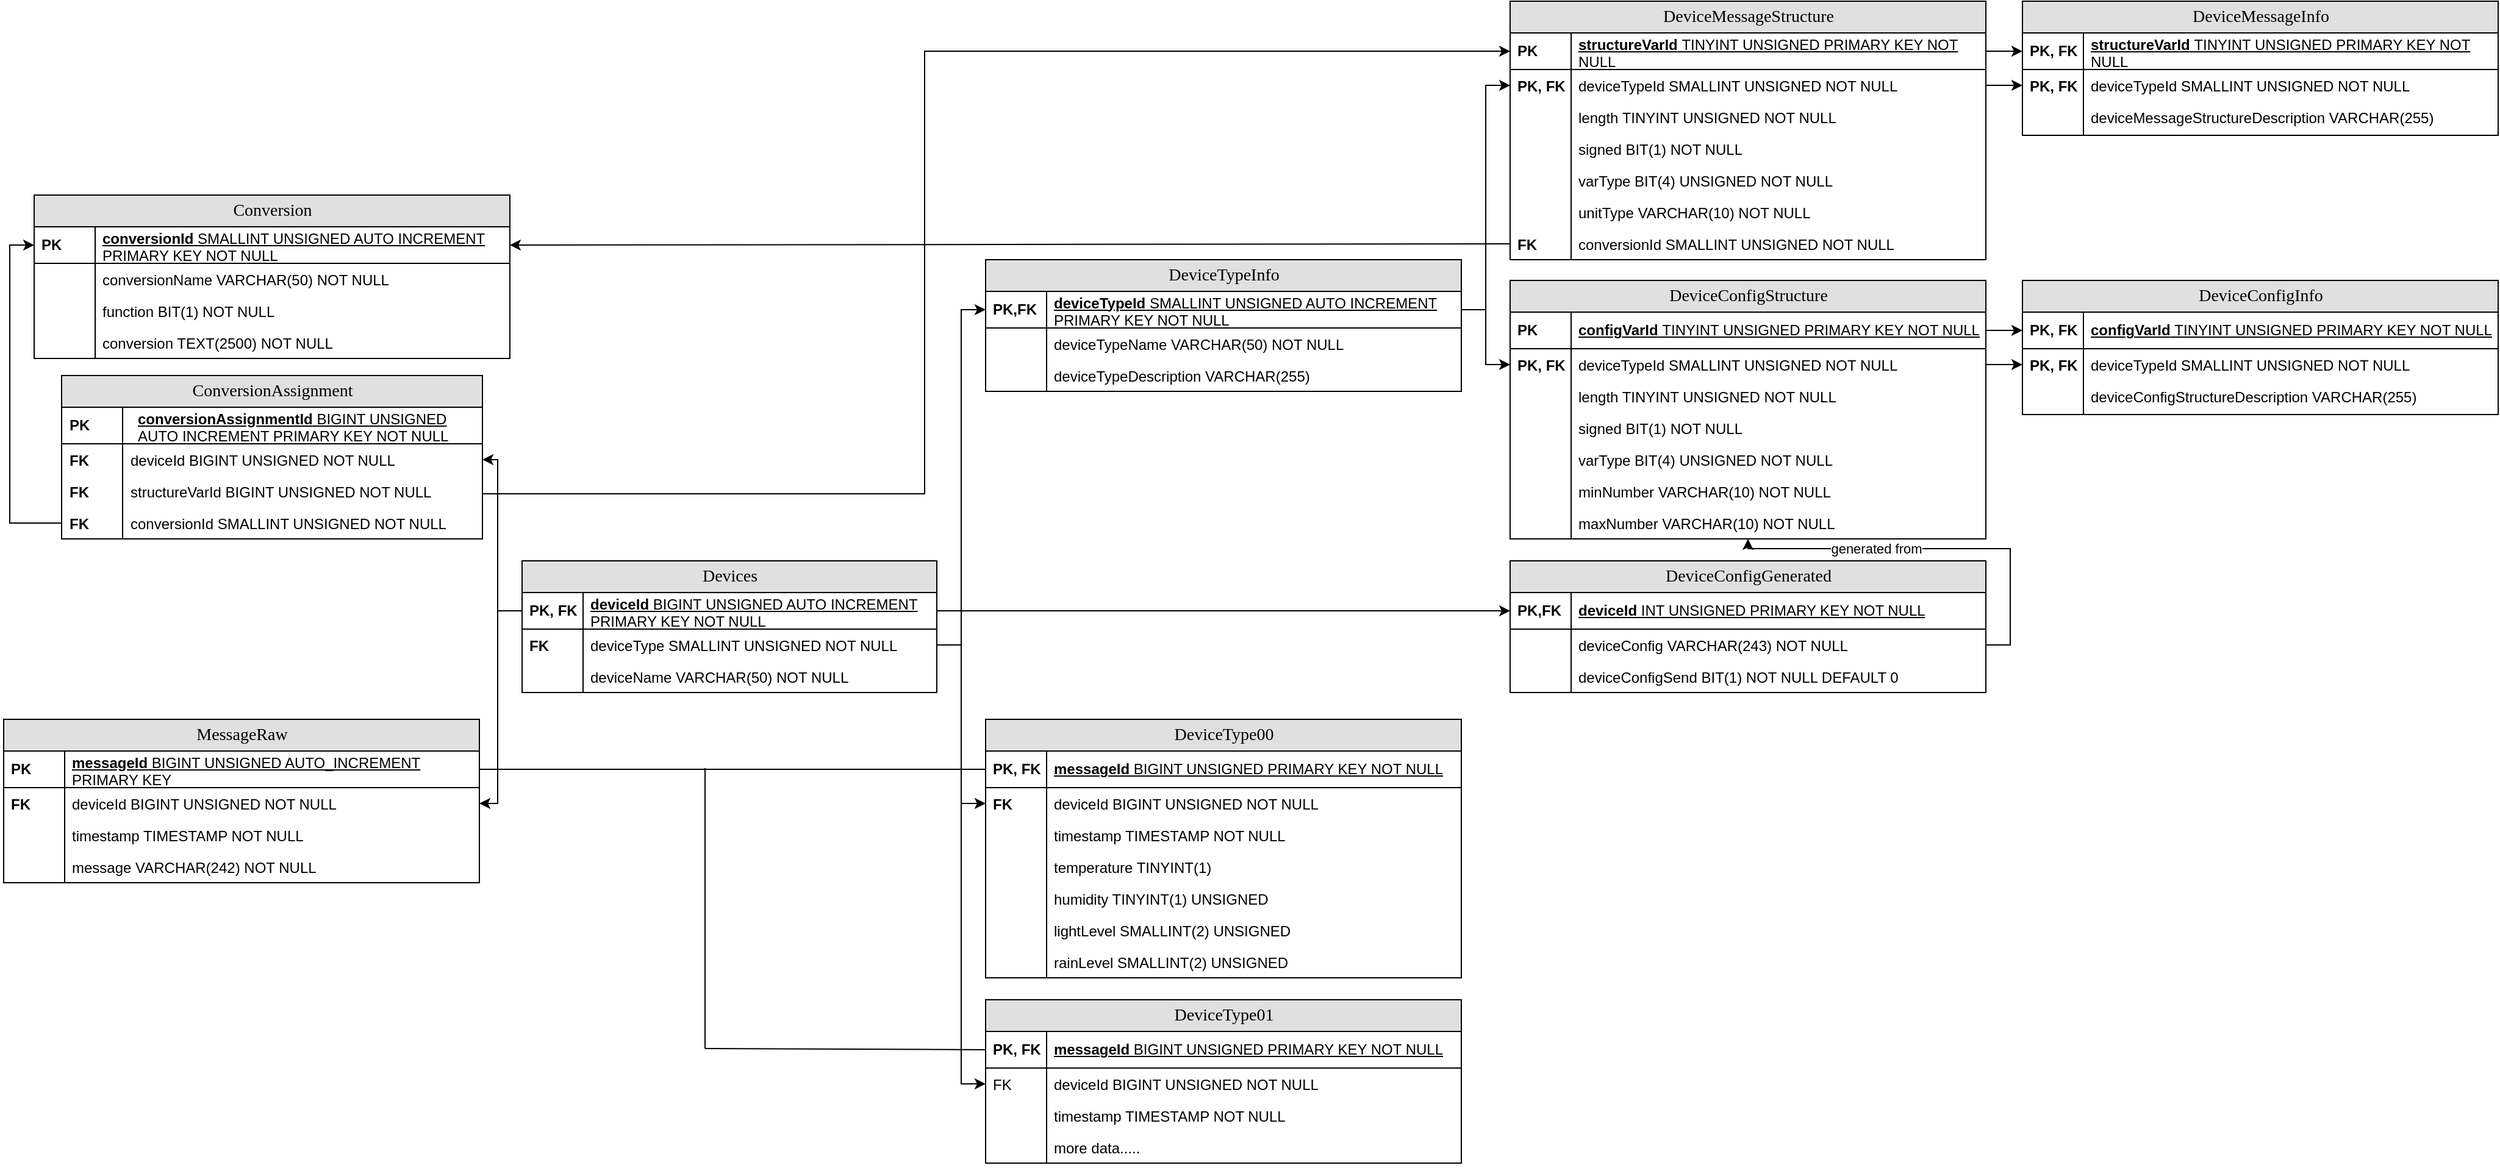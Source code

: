 <mxfile version="18.0.1" type="device"><diagram name="Page-1" id="e56a1550-8fbb-45ad-956c-1786394a9013"><mxGraphModel dx="2202" dy="1755" grid="1" gridSize="10" guides="1" tooltips="1" connect="1" arrows="1" fold="1" page="1" pageScale="1" pageWidth="1100" pageHeight="850" background="none" math="0" shadow="0"><root><mxCell id="0"/><mxCell id="1" parent="0"/><mxCell id="2e49270ec7c68f3f-1" value="DeviceType00" style="swimlane;html=1;fontStyle=0;childLayout=stackLayout;horizontal=1;startSize=26;fillColor=#e0e0e0;horizontalStack=0;resizeParent=1;resizeLast=0;collapsible=1;marginBottom=0;swimlaneFillColor=#ffffff;align=center;rounded=0;shadow=0;comic=0;labelBackgroundColor=none;strokeWidth=1;fontFamily=Verdana;fontSize=14" parent="1" vertex="1"><mxGeometry x="-70" y="260" width="390" height="212" as="geometry"/></mxCell><mxCell id="2e49270ec7c68f3f-4" value="messageId&lt;span style=&quot;font-weight: normal;&quot;&gt;&amp;nbsp;BIG&lt;/span&gt;&lt;span style=&quot;font-weight: normal;&quot;&gt;INT UNSIGNED PRIMARY KEY NOT NULL&lt;/span&gt;" style="shape=partialRectangle;top=0;left=0;right=0;bottom=1;html=1;align=left;verticalAlign=middle;fillColor=none;spacingLeft=54;spacingRight=4;whiteSpace=wrap;overflow=hidden;rotatable=0;points=[[0,0.5],[1,0.5]];portConstraint=eastwest;dropTarget=0;fontStyle=5;labelPosition=center;verticalLabelPosition=middle;" parent="2e49270ec7c68f3f-1" vertex="1"><mxGeometry y="26" width="390" height="30" as="geometry"/></mxCell><mxCell id="2e49270ec7c68f3f-5" value="PK, FK" style="shape=partialRectangle;fontStyle=1;top=0;left=0;bottom=0;html=1;fillColor=none;align=left;verticalAlign=middle;spacingLeft=4;spacingRight=4;whiteSpace=wrap;overflow=hidden;rotatable=0;points=[];portConstraint=eastwest;part=1;" parent="2e49270ec7c68f3f-4" vertex="1" connectable="0"><mxGeometry width="50" height="30" as="geometry"/></mxCell><mxCell id="2e49270ec7c68f3f-6" value="deviceId BIGINT UNSIGNED NOT NULL" style="shape=partialRectangle;top=0;left=0;right=0;bottom=0;html=1;align=left;verticalAlign=top;fillColor=none;spacingLeft=54;spacingRight=4;whiteSpace=wrap;overflow=hidden;rotatable=0;points=[[0,0.5],[1,0.5]];portConstraint=eastwest;dropTarget=0;" parent="2e49270ec7c68f3f-1" vertex="1"><mxGeometry y="56" width="390" height="26" as="geometry"/></mxCell><mxCell id="2e49270ec7c68f3f-7" value="&lt;b&gt;FK&lt;/b&gt;" style="shape=partialRectangle;top=0;left=0;bottom=0;html=1;fillColor=none;align=left;verticalAlign=top;spacingLeft=4;spacingRight=4;whiteSpace=wrap;overflow=hidden;rotatable=0;points=[];portConstraint=eastwest;part=1;" parent="2e49270ec7c68f3f-6" vertex="1" connectable="0"><mxGeometry width="50" height="26" as="geometry"/></mxCell><mxCell id="dc6-hVPq1bo5-ALJgqef-1" value="timestamp TIMESTAMP NOT NULL" style="shape=partialRectangle;top=0;left=0;right=0;bottom=0;html=1;align=left;verticalAlign=top;fillColor=none;spacingLeft=54;spacingRight=4;whiteSpace=wrap;overflow=hidden;rotatable=0;points=[[0,0.5],[1,0.5]];portConstraint=eastwest;dropTarget=0;" parent="2e49270ec7c68f3f-1" vertex="1"><mxGeometry y="82" width="390" height="26" as="geometry"/></mxCell><mxCell id="dc6-hVPq1bo5-ALJgqef-2" value="" style="shape=partialRectangle;top=0;left=0;bottom=0;html=1;fillColor=none;align=left;verticalAlign=top;spacingLeft=4;spacingRight=4;whiteSpace=wrap;overflow=hidden;rotatable=0;points=[];portConstraint=eastwest;part=1;" parent="dc6-hVPq1bo5-ALJgqef-1" vertex="1" connectable="0"><mxGeometry width="50" height="26" as="geometry"/></mxCell><mxCell id="dc6-hVPq1bo5-ALJgqef-5" value="temperature TINYINT(1)" style="shape=partialRectangle;top=0;left=0;right=0;bottom=0;html=1;align=left;verticalAlign=top;fillColor=none;spacingLeft=54;spacingRight=4;whiteSpace=wrap;overflow=hidden;rotatable=0;points=[[0,0.5],[1,0.5]];portConstraint=eastwest;dropTarget=0;" parent="2e49270ec7c68f3f-1" vertex="1"><mxGeometry y="108" width="390" height="26" as="geometry"/></mxCell><mxCell id="dc6-hVPq1bo5-ALJgqef-6" value="" style="shape=partialRectangle;top=0;left=0;bottom=0;html=1;fillColor=none;align=left;verticalAlign=top;spacingLeft=4;spacingRight=4;whiteSpace=wrap;overflow=hidden;rotatable=0;points=[];portConstraint=eastwest;part=1;" parent="dc6-hVPq1bo5-ALJgqef-5" vertex="1" connectable="0"><mxGeometry width="50" height="26" as="geometry"/></mxCell><mxCell id="dc6-hVPq1bo5-ALJgqef-7" value="humidity TINYINT(1) UNSIGNED" style="shape=partialRectangle;top=0;left=0;right=0;bottom=0;html=1;align=left;verticalAlign=top;fillColor=none;spacingLeft=54;spacingRight=4;whiteSpace=wrap;overflow=hidden;rotatable=0;points=[[0,0.5],[1,0.5]];portConstraint=eastwest;dropTarget=0;" parent="2e49270ec7c68f3f-1" vertex="1"><mxGeometry y="134" width="390" height="26" as="geometry"/></mxCell><mxCell id="dc6-hVPq1bo5-ALJgqef-8" value="" style="shape=partialRectangle;top=0;left=0;bottom=0;html=1;fillColor=none;align=left;verticalAlign=top;spacingLeft=4;spacingRight=4;whiteSpace=wrap;overflow=hidden;rotatable=0;points=[];portConstraint=eastwest;part=1;" parent="dc6-hVPq1bo5-ALJgqef-7" vertex="1" connectable="0"><mxGeometry width="50" height="26" as="geometry"/></mxCell><mxCell id="dc6-hVPq1bo5-ALJgqef-9" value="lightLevel SMALLINT(2) UNSIGNED" style="shape=partialRectangle;top=0;left=0;right=0;bottom=0;html=1;align=left;verticalAlign=top;fillColor=none;spacingLeft=54;spacingRight=4;whiteSpace=wrap;overflow=hidden;rotatable=0;points=[[0,0.5],[1,0.5]];portConstraint=eastwest;dropTarget=0;" parent="2e49270ec7c68f3f-1" vertex="1"><mxGeometry y="160" width="390" height="26" as="geometry"/></mxCell><mxCell id="dc6-hVPq1bo5-ALJgqef-10" value="" style="shape=partialRectangle;top=0;left=0;bottom=0;html=1;fillColor=none;align=left;verticalAlign=top;spacingLeft=4;spacingRight=4;whiteSpace=wrap;overflow=hidden;rotatable=0;points=[];portConstraint=eastwest;part=1;" parent="dc6-hVPq1bo5-ALJgqef-9" vertex="1" connectable="0"><mxGeometry width="50" height="26" as="geometry"/></mxCell><mxCell id="dc6-hVPq1bo5-ALJgqef-11" value="rainLevel SMALLINT(2) UNSIGNED" style="shape=partialRectangle;top=0;left=0;right=0;bottom=0;html=1;align=left;verticalAlign=top;fillColor=none;spacingLeft=54;spacingRight=4;whiteSpace=wrap;overflow=hidden;rotatable=0;points=[[0,0.5],[1,0.5]];portConstraint=eastwest;dropTarget=0;" parent="2e49270ec7c68f3f-1" vertex="1"><mxGeometry y="186" width="390" height="26" as="geometry"/></mxCell><mxCell id="dc6-hVPq1bo5-ALJgqef-12" value="" style="shape=partialRectangle;top=0;left=0;bottom=0;html=1;fillColor=none;align=left;verticalAlign=top;spacingLeft=4;spacingRight=4;whiteSpace=wrap;overflow=hidden;rotatable=0;points=[];portConstraint=eastwest;part=1;" parent="dc6-hVPq1bo5-ALJgqef-11" vertex="1" connectable="0"><mxGeometry width="50" height="26" as="geometry"/></mxCell><mxCell id="2e49270ec7c68f3f-8" value="DeviceType01" style="swimlane;html=1;fontStyle=0;childLayout=stackLayout;horizontal=1;startSize=26;fillColor=#e0e0e0;horizontalStack=0;resizeParent=1;resizeLast=0;collapsible=1;marginBottom=0;swimlaneFillColor=#ffffff;align=center;rounded=0;shadow=0;comic=0;labelBackgroundColor=none;strokeWidth=1;fontFamily=Verdana;fontSize=14;swimlaneLine=1;" parent="1" vertex="1"><mxGeometry x="-70" y="490" width="390" height="134" as="geometry"/></mxCell><mxCell id="2e49270ec7c68f3f-9" value="messageId&lt;span style=&quot;font-weight: normal;&quot;&gt;&amp;nbsp;BIG&lt;/span&gt;&lt;span style=&quot;font-weight: normal;&quot;&gt;INT UNSIGNED PRIMARY KEY NOT NULL&lt;/span&gt;" style="shape=partialRectangle;top=0;left=0;right=0;bottom=1;html=1;align=left;verticalAlign=middle;fillColor=none;spacingLeft=54;spacingRight=4;whiteSpace=wrap;overflow=hidden;rotatable=0;points=[[0,0.5],[1,0.5]];portConstraint=eastwest;dropTarget=0;fontStyle=5;" parent="2e49270ec7c68f3f-8" vertex="1"><mxGeometry y="26" width="390" height="30" as="geometry"/></mxCell><mxCell id="2e49270ec7c68f3f-10" value="&lt;b&gt;PK, FK&lt;/b&gt;" style="shape=partialRectangle;top=0;left=0;bottom=0;html=1;fillColor=none;align=left;verticalAlign=middle;spacingLeft=4;spacingRight=4;whiteSpace=wrap;overflow=hidden;rotatable=0;points=[];portConstraint=eastwest;part=1;" parent="2e49270ec7c68f3f-9" vertex="1" connectable="0"><mxGeometry width="50" height="30" as="geometry"/></mxCell><mxCell id="2e49270ec7c68f3f-11" value="deviceId BIGINT UNSIGNED NOT NULL" style="shape=partialRectangle;top=0;left=0;right=0;bottom=0;html=1;align=left;verticalAlign=top;fillColor=none;spacingLeft=54;spacingRight=4;whiteSpace=wrap;overflow=hidden;rotatable=0;points=[[0,0.5],[1,0.5]];portConstraint=eastwest;dropTarget=0;" parent="2e49270ec7c68f3f-8" vertex="1"><mxGeometry y="56" width="390" height="26" as="geometry"/></mxCell><mxCell id="2e49270ec7c68f3f-12" value="FK" style="shape=partialRectangle;top=0;left=0;bottom=0;html=1;fillColor=none;align=left;verticalAlign=top;spacingLeft=4;spacingRight=4;whiteSpace=wrap;overflow=hidden;rotatable=0;points=[];portConstraint=eastwest;part=1;" parent="2e49270ec7c68f3f-11" vertex="1" connectable="0"><mxGeometry width="50" height="26" as="geometry"/></mxCell><mxCell id="2e49270ec7c68f3f-13" value="timestamp TIMESTAMP NOT NULL" style="shape=partialRectangle;top=0;left=0;right=0;bottom=0;html=1;align=left;verticalAlign=top;fillColor=none;spacingLeft=54;spacingRight=4;whiteSpace=wrap;overflow=hidden;rotatable=0;points=[[0,0.5],[1,0.5]];portConstraint=eastwest;dropTarget=0;" parent="2e49270ec7c68f3f-8" vertex="1"><mxGeometry y="82" width="390" height="26" as="geometry"/></mxCell><mxCell id="2e49270ec7c68f3f-14" value="" style="shape=partialRectangle;top=0;left=0;bottom=0;html=1;fillColor=none;align=left;verticalAlign=top;spacingLeft=4;spacingRight=4;whiteSpace=wrap;overflow=hidden;rotatable=0;points=[];portConstraint=eastwest;part=1;" parent="2e49270ec7c68f3f-13" vertex="1" connectable="0"><mxGeometry width="50" height="26" as="geometry"/></mxCell><mxCell id="2e49270ec7c68f3f-15" value="more data....." style="shape=partialRectangle;top=0;left=0;right=0;bottom=0;html=1;align=left;verticalAlign=top;fillColor=none;spacingLeft=54;spacingRight=4;whiteSpace=wrap;overflow=hidden;rotatable=0;points=[[0,0.5],[1,0.5]];portConstraint=eastwest;dropTarget=0;" parent="2e49270ec7c68f3f-8" vertex="1"><mxGeometry y="108" width="390" height="26" as="geometry"/></mxCell><mxCell id="2e49270ec7c68f3f-16" value="" style="shape=partialRectangle;top=0;left=0;bottom=0;html=1;fillColor=none;align=left;verticalAlign=top;spacingLeft=4;spacingRight=4;whiteSpace=wrap;overflow=hidden;rotatable=0;points=[];portConstraint=eastwest;part=1;" parent="2e49270ec7c68f3f-15" vertex="1" connectable="0"><mxGeometry width="50" height="26" as="geometry"/></mxCell><mxCell id="2e49270ec7c68f3f-80" value="Devices" style="swimlane;html=1;fontStyle=0;childLayout=stackLayout;horizontal=1;startSize=26;fillColor=#e0e0e0;horizontalStack=0;resizeParent=1;resizeLast=0;collapsible=1;marginBottom=0;swimlaneFillColor=#ffffff;align=center;rounded=0;shadow=0;comic=0;labelBackgroundColor=none;strokeWidth=1;fontFamily=Verdana;fontSize=14" parent="1" vertex="1"><mxGeometry x="-450" y="130" width="340" height="108" as="geometry"/></mxCell><mxCell id="2e49270ec7c68f3f-81" value="deviceId&lt;span style=&quot;font-weight: normal;&quot;&gt;&amp;nbsp;BIGINT UNSIGNED AUTO INCREMENT PRIMARY KEY NOT NULL&lt;/span&gt;" style="shape=partialRectangle;top=0;left=0;right=0;bottom=1;html=1;align=left;verticalAlign=middle;fillColor=none;spacingLeft=54;spacingRight=4;whiteSpace=wrap;overflow=hidden;rotatable=0;points=[[0,0.5],[1,0.5]];portConstraint=eastwest;dropTarget=0;fontStyle=5;" parent="2e49270ec7c68f3f-80" vertex="1"><mxGeometry y="26" width="340" height="30" as="geometry"/></mxCell><mxCell id="2e49270ec7c68f3f-82" value="&lt;b&gt;PK, FK&lt;/b&gt;" style="shape=partialRectangle;top=0;left=0;bottom=0;html=1;fillColor=none;align=left;verticalAlign=middle;spacingLeft=4;spacingRight=4;whiteSpace=wrap;overflow=hidden;rotatable=0;points=[];portConstraint=eastwest;part=1;" parent="2e49270ec7c68f3f-81" vertex="1" connectable="0"><mxGeometry width="50" height="30" as="geometry"/></mxCell><mxCell id="2e49270ec7c68f3f-83" value="deviceType SMALLINT UNSIGNED NOT NULL" style="shape=partialRectangle;top=0;left=0;right=0;bottom=0;html=1;align=left;verticalAlign=top;fillColor=none;spacingLeft=54;spacingRight=4;whiteSpace=wrap;overflow=hidden;rotatable=0;points=[[0,0.5],[1,0.5]];portConstraint=eastwest;dropTarget=0;" parent="2e49270ec7c68f3f-80" vertex="1"><mxGeometry y="56" width="340" height="26" as="geometry"/></mxCell><mxCell id="2e49270ec7c68f3f-84" value="&lt;b&gt;FK&lt;/b&gt;" style="shape=partialRectangle;top=0;left=0;bottom=0;html=1;fillColor=none;align=left;verticalAlign=top;spacingLeft=4;spacingRight=4;whiteSpace=wrap;overflow=hidden;rotatable=0;points=[];portConstraint=eastwest;part=1;" parent="2e49270ec7c68f3f-83" vertex="1" connectable="0"><mxGeometry width="50" height="26" as="geometry"/></mxCell><mxCell id="2e49270ec7c68f3f-85" value="deviceName&amp;nbsp;VARCHAR(50) NOT NULL" style="shape=partialRectangle;top=0;left=0;right=0;bottom=0;html=1;align=left;verticalAlign=top;fillColor=none;spacingLeft=54;spacingRight=4;whiteSpace=wrap;overflow=hidden;rotatable=0;points=[[0,0.5],[1,0.5]];portConstraint=eastwest;dropTarget=0;" parent="2e49270ec7c68f3f-80" vertex="1"><mxGeometry y="82" width="340" height="26" as="geometry"/></mxCell><mxCell id="2e49270ec7c68f3f-86" value="" style="shape=partialRectangle;top=0;left=0;bottom=0;html=1;fillColor=none;align=left;verticalAlign=top;spacingLeft=4;spacingRight=4;whiteSpace=wrap;overflow=hidden;rotatable=0;points=[];portConstraint=eastwest;part=1;" parent="2e49270ec7c68f3f-85" vertex="1" connectable="0"><mxGeometry width="50" height="26" as="geometry"/></mxCell><mxCell id="dc6-hVPq1bo5-ALJgqef-23" value="MessageRaw" style="swimlane;html=1;fontStyle=0;childLayout=stackLayout;horizontal=1;startSize=26;fillColor=#e0e0e0;horizontalStack=0;resizeParent=1;resizeLast=0;collapsible=1;marginBottom=0;swimlaneFillColor=#ffffff;align=center;rounded=0;shadow=0;comic=0;labelBackgroundColor=none;strokeWidth=1;fontFamily=Verdana;fontSize=14;swimlaneLine=1;" parent="1" vertex="1"><mxGeometry x="-875" y="260" width="390" height="134" as="geometry"/></mxCell><mxCell id="dc6-hVPq1bo5-ALJgqef-24" value="messageId&lt;span style=&quot;font-weight: normal;&quot;&gt;&amp;nbsp;BIGINT UNSIGNED AUTO_INCREMENT PRIMARY KEY&lt;/span&gt;" style="shape=partialRectangle;top=0;left=0;right=0;bottom=1;html=1;align=left;verticalAlign=middle;fillColor=none;spacingLeft=54;spacingRight=4;whiteSpace=wrap;overflow=hidden;rotatable=0;points=[[0,0.5],[1,0.5]];portConstraint=eastwest;dropTarget=0;fontStyle=5;" parent="dc6-hVPq1bo5-ALJgqef-23" vertex="1"><mxGeometry y="26" width="390" height="30" as="geometry"/></mxCell><mxCell id="dc6-hVPq1bo5-ALJgqef-25" value="&lt;b&gt;PK&lt;/b&gt;" style="shape=partialRectangle;top=0;left=0;bottom=0;html=1;fillColor=none;align=left;verticalAlign=middle;spacingLeft=4;spacingRight=4;whiteSpace=wrap;overflow=hidden;rotatable=0;points=[];portConstraint=eastwest;part=1;" parent="dc6-hVPq1bo5-ALJgqef-24" vertex="1" connectable="0"><mxGeometry width="50" height="30" as="geometry"/></mxCell><mxCell id="dc6-hVPq1bo5-ALJgqef-26" value="deviceId BIGINT UNSIGNED NOT NULL" style="shape=partialRectangle;top=0;left=0;right=0;bottom=0;html=1;align=left;verticalAlign=top;fillColor=none;spacingLeft=54;spacingRight=4;whiteSpace=wrap;overflow=hidden;rotatable=0;points=[[0,0.5],[1,0.5]];portConstraint=eastwest;dropTarget=0;" parent="dc6-hVPq1bo5-ALJgqef-23" vertex="1"><mxGeometry y="56" width="390" height="26" as="geometry"/></mxCell><mxCell id="dc6-hVPq1bo5-ALJgqef-27" value="&lt;b&gt;FK&lt;/b&gt;" style="shape=partialRectangle;top=0;left=0;bottom=0;html=1;fillColor=none;align=left;verticalAlign=top;spacingLeft=4;spacingRight=4;whiteSpace=wrap;overflow=hidden;rotatable=0;points=[];portConstraint=eastwest;part=1;" parent="dc6-hVPq1bo5-ALJgqef-26" vertex="1" connectable="0"><mxGeometry width="50" height="26" as="geometry"/></mxCell><mxCell id="dc6-hVPq1bo5-ALJgqef-28" value="timestamp TIMESTAMP NOT NULL" style="shape=partialRectangle;top=0;left=0;right=0;bottom=0;html=1;align=left;verticalAlign=top;fillColor=none;spacingLeft=54;spacingRight=4;whiteSpace=wrap;overflow=hidden;rotatable=0;points=[[0,0.5],[1,0.5]];portConstraint=eastwest;dropTarget=0;" parent="dc6-hVPq1bo5-ALJgqef-23" vertex="1"><mxGeometry y="82" width="390" height="26" as="geometry"/></mxCell><mxCell id="dc6-hVPq1bo5-ALJgqef-29" value="" style="shape=partialRectangle;top=0;left=0;bottom=0;html=1;fillColor=none;align=left;verticalAlign=top;spacingLeft=4;spacingRight=4;whiteSpace=wrap;overflow=hidden;rotatable=0;points=[];portConstraint=eastwest;part=1;" parent="dc6-hVPq1bo5-ALJgqef-28" vertex="1" connectable="0"><mxGeometry width="50" height="26" as="geometry"/></mxCell><mxCell id="B56X_Uu6FKDDM2s6iaB0-24" value="message&amp;nbsp;VARCHAR(242) NOT NULL" style="shape=partialRectangle;top=0;left=0;right=0;bottom=0;html=1;align=left;verticalAlign=top;fillColor=none;spacingLeft=54;spacingRight=4;whiteSpace=wrap;overflow=hidden;rotatable=0;points=[[0,0.5],[1,0.5]];portConstraint=eastwest;dropTarget=0;" parent="dc6-hVPq1bo5-ALJgqef-23" vertex="1"><mxGeometry y="108" width="390" height="26" as="geometry"/></mxCell><mxCell id="B56X_Uu6FKDDM2s6iaB0-25" value="" style="shape=partialRectangle;top=0;left=0;bottom=0;html=1;fillColor=none;align=left;verticalAlign=top;spacingLeft=4;spacingRight=4;whiteSpace=wrap;overflow=hidden;rotatable=0;points=[];portConstraint=eastwest;part=1;" parent="B56X_Uu6FKDDM2s6iaB0-24" vertex="1" connectable="0"><mxGeometry width="50" height="26" as="geometry"/></mxCell><mxCell id="Zkw1cb-kj9UHbfvEO32U-6" value="DeviceConfigGenerated" style="swimlane;html=1;fontStyle=0;childLayout=stackLayout;horizontal=1;startSize=26;fillColor=#e0e0e0;horizontalStack=0;resizeParent=1;resizeLast=0;collapsible=1;marginBottom=0;swimlaneFillColor=#ffffff;align=center;rounded=0;shadow=0;comic=0;labelBackgroundColor=none;strokeWidth=1;fontFamily=Verdana;fontSize=14" parent="1" vertex="1"><mxGeometry x="360" y="130" width="390" height="108" as="geometry"/></mxCell><mxCell id="Zkw1cb-kj9UHbfvEO32U-7" value="deviceId&lt;span style=&quot;font-weight: normal;&quot;&gt;&amp;nbsp;INT UNSIGNED PRIMARY KEY NOT NULL&lt;/span&gt;" style="shape=partialRectangle;top=0;left=0;right=0;bottom=1;html=1;align=left;verticalAlign=middle;fillColor=none;spacingLeft=54;spacingRight=4;whiteSpace=wrap;overflow=hidden;rotatable=0;points=[[0,0.5],[1,0.5]];portConstraint=eastwest;dropTarget=0;fontStyle=5;" parent="Zkw1cb-kj9UHbfvEO32U-6" vertex="1"><mxGeometry y="26" width="390" height="30" as="geometry"/></mxCell><mxCell id="Zkw1cb-kj9UHbfvEO32U-8" value="PK,FK" style="shape=partialRectangle;fontStyle=1;top=0;left=0;bottom=0;html=1;fillColor=none;align=left;verticalAlign=middle;spacingLeft=4;spacingRight=4;whiteSpace=wrap;overflow=hidden;rotatable=0;points=[];portConstraint=eastwest;part=1;" parent="Zkw1cb-kj9UHbfvEO32U-7" vertex="1" connectable="0"><mxGeometry width="50" height="30" as="geometry"/></mxCell><mxCell id="Zkw1cb-kj9UHbfvEO32U-11" value="deviceConfig&amp;nbsp;VARCHAR(243) NOT NULL" style="shape=partialRectangle;top=0;left=0;right=0;bottom=0;html=1;align=left;verticalAlign=top;fillColor=none;spacingLeft=54;spacingRight=4;whiteSpace=wrap;overflow=hidden;rotatable=0;points=[[0,0.5],[1,0.5]];portConstraint=eastwest;dropTarget=0;" parent="Zkw1cb-kj9UHbfvEO32U-6" vertex="1"><mxGeometry y="56" width="390" height="26" as="geometry"/></mxCell><mxCell id="Zkw1cb-kj9UHbfvEO32U-12" value="" style="shape=partialRectangle;top=0;left=0;bottom=0;html=1;fillColor=none;align=left;verticalAlign=top;spacingLeft=4;spacingRight=4;whiteSpace=wrap;overflow=hidden;rotatable=0;points=[];portConstraint=eastwest;part=1;" parent="Zkw1cb-kj9UHbfvEO32U-11" vertex="1" connectable="0"><mxGeometry width="50" height="26" as="geometry"/></mxCell><mxCell id="Zkw1cb-kj9UHbfvEO32U-15" value="deviceConfigSend BIT(1) NOT NULL DEFAULT 0" style="shape=partialRectangle;top=0;left=0;right=0;bottom=0;html=1;align=left;verticalAlign=top;fillColor=none;spacingLeft=54;spacingRight=4;whiteSpace=wrap;overflow=hidden;rotatable=0;points=[[0,0.5],[1,0.5]];portConstraint=eastwest;dropTarget=0;" parent="Zkw1cb-kj9UHbfvEO32U-6" vertex="1"><mxGeometry y="82" width="390" height="26" as="geometry"/></mxCell><mxCell id="Zkw1cb-kj9UHbfvEO32U-16" value="" style="shape=partialRectangle;top=0;left=0;bottom=0;html=1;fillColor=none;align=left;verticalAlign=top;spacingLeft=4;spacingRight=4;whiteSpace=wrap;overflow=hidden;rotatable=0;points=[];portConstraint=eastwest;part=1;" parent="Zkw1cb-kj9UHbfvEO32U-15" vertex="1" connectable="0"><mxGeometry width="50" height="26" as="geometry"/></mxCell><mxCell id="B56X_Uu6FKDDM2s6iaB0-5" value="DeviceTypeInfo" style="swimlane;html=1;fontStyle=0;childLayout=stackLayout;horizontal=1;startSize=26;fillColor=#e0e0e0;horizontalStack=0;resizeParent=1;resizeLast=0;collapsible=1;marginBottom=0;swimlaneFillColor=#ffffff;align=center;rounded=0;shadow=0;comic=0;labelBackgroundColor=none;strokeWidth=1;fontFamily=Verdana;fontSize=14" parent="1" vertex="1"><mxGeometry x="-70" y="-117" width="390" height="108" as="geometry"/></mxCell><mxCell id="B56X_Uu6FKDDM2s6iaB0-20" value="deviceTypeId&lt;span style=&quot;font-weight: 400;&quot;&gt;&amp;nbsp;SMALLINT UNSIGNED AUTO INCREMENT PRIMARY KEY NOT NULL&lt;/span&gt;" style="shape=partialRectangle;top=0;left=0;right=0;bottom=1;html=1;align=left;verticalAlign=middle;fillColor=none;spacingLeft=54;spacingRight=4;whiteSpace=wrap;overflow=hidden;rotatable=0;points=[[0,0.5],[1,0.5]];portConstraint=eastwest;dropTarget=0;fontStyle=5;" parent="B56X_Uu6FKDDM2s6iaB0-5" vertex="1"><mxGeometry y="26" width="390" height="30" as="geometry"/></mxCell><mxCell id="B56X_Uu6FKDDM2s6iaB0-21" value="PK,FK" style="shape=partialRectangle;fontStyle=1;top=0;left=0;bottom=0;html=1;fillColor=none;align=left;verticalAlign=middle;spacingLeft=4;spacingRight=4;whiteSpace=wrap;overflow=hidden;rotatable=0;points=[];portConstraint=eastwest;part=1;" parent="B56X_Uu6FKDDM2s6iaB0-20" vertex="1" connectable="0"><mxGeometry width="50" height="30" as="geometry"/></mxCell><mxCell id="B56X_Uu6FKDDM2s6iaB0-8" value="deviceTypeName&amp;nbsp;VARCHAR(50) NOT NULL" style="shape=partialRectangle;top=0;left=0;right=0;bottom=0;html=1;align=left;verticalAlign=top;fillColor=none;spacingLeft=54;spacingRight=4;whiteSpace=wrap;overflow=hidden;rotatable=0;points=[[0,0.5],[1,0.5]];portConstraint=eastwest;dropTarget=0;" parent="B56X_Uu6FKDDM2s6iaB0-5" vertex="1"><mxGeometry y="56" width="390" height="26" as="geometry"/></mxCell><mxCell id="B56X_Uu6FKDDM2s6iaB0-9" value="" style="shape=partialRectangle;top=0;left=0;bottom=0;html=1;fillColor=none;align=left;verticalAlign=top;spacingLeft=4;spacingRight=4;whiteSpace=wrap;overflow=hidden;rotatable=0;points=[];portConstraint=eastwest;part=1;" parent="B56X_Uu6FKDDM2s6iaB0-8" vertex="1" connectable="0"><mxGeometry width="50" height="26" as="geometry"/></mxCell><mxCell id="B56X_Uu6FKDDM2s6iaB0-10" value="deviceTypeDescription VARCHAR(255)" style="shape=partialRectangle;top=0;left=0;right=0;bottom=0;html=1;align=left;verticalAlign=top;fillColor=none;spacingLeft=54;spacingRight=4;whiteSpace=wrap;overflow=hidden;rotatable=0;points=[[0,0.5],[1,0.5]];portConstraint=eastwest;dropTarget=0;" parent="B56X_Uu6FKDDM2s6iaB0-5" vertex="1"><mxGeometry y="82" width="390" height="26" as="geometry"/></mxCell><mxCell id="B56X_Uu6FKDDM2s6iaB0-11" value="" style="shape=partialRectangle;top=0;left=0;bottom=0;html=1;fillColor=none;align=left;verticalAlign=top;spacingLeft=4;spacingRight=4;whiteSpace=wrap;overflow=hidden;rotatable=0;points=[];portConstraint=eastwest;part=1;" parent="B56X_Uu6FKDDM2s6iaB0-10" vertex="1" connectable="0"><mxGeometry width="50" height="26" as="geometry"/></mxCell><mxCell id="B56X_Uu6FKDDM2s6iaB0-26" value="DeviceMessageStructure" style="swimlane;html=1;fontStyle=0;childLayout=stackLayout;horizontal=1;startSize=26;fillColor=#e0e0e0;horizontalStack=0;resizeParent=1;resizeLast=0;collapsible=1;marginBottom=0;swimlaneFillColor=#ffffff;align=center;rounded=0;shadow=0;comic=0;labelBackgroundColor=none;strokeWidth=1;fontFamily=Verdana;fontSize=14" parent="1" vertex="1"><mxGeometry x="360" y="-329" width="390" height="212" as="geometry"/></mxCell><mxCell id="B56X_Uu6FKDDM2s6iaB0-27" value="structureVarId&lt;span style=&quot;font-weight: normal;&quot;&gt;&amp;nbsp;TINYINT UNSIGNED PRIMARY KEY NOT NULL&lt;/span&gt;" style="shape=partialRectangle;top=0;left=0;right=0;bottom=1;html=1;align=left;verticalAlign=middle;fillColor=none;spacingLeft=54;spacingRight=4;whiteSpace=wrap;overflow=hidden;rotatable=0;points=[[0,0.5],[1,0.5]];portConstraint=eastwest;dropTarget=0;fontStyle=5;" parent="B56X_Uu6FKDDM2s6iaB0-26" vertex="1"><mxGeometry y="26" width="390" height="30" as="geometry"/></mxCell><mxCell id="B56X_Uu6FKDDM2s6iaB0-28" value="PK" style="shape=partialRectangle;fontStyle=1;top=0;left=0;bottom=0;html=1;fillColor=none;align=left;verticalAlign=middle;spacingLeft=4;spacingRight=4;whiteSpace=wrap;overflow=hidden;rotatable=0;points=[];portConstraint=eastwest;part=1;" parent="B56X_Uu6FKDDM2s6iaB0-27" vertex="1" connectable="0"><mxGeometry width="50" height="30" as="geometry"/></mxCell><mxCell id="B56X_Uu6FKDDM2s6iaB0-55" value="deviceTypeId SMALLINT UNSIGNED NOT NULL" style="shape=partialRectangle;top=0;left=0;right=0;bottom=0;html=1;align=left;verticalAlign=top;fillColor=none;spacingLeft=54;spacingRight=4;whiteSpace=wrap;overflow=hidden;rotatable=0;points=[[0,0.5],[1,0.5]];portConstraint=eastwest;dropTarget=0;" parent="B56X_Uu6FKDDM2s6iaB0-26" vertex="1"><mxGeometry y="56" width="390" height="26" as="geometry"/></mxCell><mxCell id="B56X_Uu6FKDDM2s6iaB0-56" value="&lt;b&gt;PK, FK&lt;/b&gt;" style="shape=partialRectangle;top=0;left=0;bottom=0;html=1;fillColor=none;align=left;verticalAlign=top;spacingLeft=4;spacingRight=4;whiteSpace=wrap;overflow=hidden;rotatable=0;points=[];portConstraint=eastwest;part=1;" parent="B56X_Uu6FKDDM2s6iaB0-55" vertex="1" connectable="0"><mxGeometry width="50" height="26" as="geometry"/></mxCell><mxCell id="B56X_Uu6FKDDM2s6iaB0-35" value="length TINYINT UNSIGNED NOT NULL" style="shape=partialRectangle;top=0;left=0;right=0;bottom=0;html=1;align=left;verticalAlign=top;fillColor=none;spacingLeft=54;spacingRight=4;whiteSpace=wrap;overflow=hidden;rotatable=0;points=[[0,0.5],[1,0.5]];portConstraint=eastwest;dropTarget=0;" parent="B56X_Uu6FKDDM2s6iaB0-26" vertex="1"><mxGeometry y="82" width="390" height="26" as="geometry"/></mxCell><mxCell id="B56X_Uu6FKDDM2s6iaB0-36" value="" style="shape=partialRectangle;top=0;left=0;bottom=0;html=1;fillColor=none;align=left;verticalAlign=top;spacingLeft=4;spacingRight=4;whiteSpace=wrap;overflow=hidden;rotatable=0;points=[];portConstraint=eastwest;part=1;" parent="B56X_Uu6FKDDM2s6iaB0-35" vertex="1" connectable="0"><mxGeometry width="50" height="26" as="geometry"/></mxCell><mxCell id="B56X_Uu6FKDDM2s6iaB0-53" value="signed BIT(1) NOT NULL" style="shape=partialRectangle;top=0;left=0;right=0;bottom=0;html=1;align=left;verticalAlign=top;fillColor=none;spacingLeft=54;spacingRight=4;whiteSpace=wrap;overflow=hidden;rotatable=0;points=[[0,0.5],[1,0.5]];portConstraint=eastwest;dropTarget=0;" parent="B56X_Uu6FKDDM2s6iaB0-26" vertex="1"><mxGeometry y="108" width="390" height="26" as="geometry"/></mxCell><mxCell id="B56X_Uu6FKDDM2s6iaB0-54" value="" style="shape=partialRectangle;top=0;left=0;bottom=0;html=1;fillColor=none;align=left;verticalAlign=top;spacingLeft=4;spacingRight=4;whiteSpace=wrap;overflow=hidden;rotatable=0;points=[];portConstraint=eastwest;part=1;" parent="B56X_Uu6FKDDM2s6iaB0-53" vertex="1" connectable="0"><mxGeometry width="50" height="26" as="geometry"/></mxCell><mxCell id="B56X_Uu6FKDDM2s6iaB0-37" value="varType BIT(4) UNSIGNED&amp;nbsp;NOT NULL" style="shape=partialRectangle;top=0;left=0;right=0;bottom=0;html=1;align=left;verticalAlign=top;fillColor=none;spacingLeft=54;spacingRight=4;whiteSpace=wrap;overflow=hidden;rotatable=0;points=[[0,0.5],[1,0.5]];portConstraint=eastwest;dropTarget=0;" parent="B56X_Uu6FKDDM2s6iaB0-26" vertex="1"><mxGeometry y="134" width="390" height="26" as="geometry"/></mxCell><mxCell id="B56X_Uu6FKDDM2s6iaB0-38" value="" style="shape=partialRectangle;top=0;left=0;bottom=0;html=1;fillColor=none;align=left;verticalAlign=top;spacingLeft=4;spacingRight=4;whiteSpace=wrap;overflow=hidden;rotatable=0;points=[];portConstraint=eastwest;part=1;" parent="B56X_Uu6FKDDM2s6iaB0-37" vertex="1" connectable="0"><mxGeometry width="50" height="26" as="geometry"/></mxCell><mxCell id="B56X_Uu6FKDDM2s6iaB0-41" value="unitType VARCHAR(10) NOT NULL" style="shape=partialRectangle;top=0;left=0;right=0;bottom=0;html=1;align=left;verticalAlign=top;fillColor=none;spacingLeft=54;spacingRight=4;whiteSpace=wrap;overflow=hidden;rotatable=0;points=[[0,0.5],[1,0.5]];portConstraint=eastwest;dropTarget=0;" parent="B56X_Uu6FKDDM2s6iaB0-26" vertex="1"><mxGeometry y="160" width="390" height="26" as="geometry"/></mxCell><mxCell id="B56X_Uu6FKDDM2s6iaB0-42" value="" style="shape=partialRectangle;top=0;left=0;bottom=0;html=1;fillColor=none;align=left;verticalAlign=top;spacingLeft=4;spacingRight=4;whiteSpace=wrap;overflow=hidden;rotatable=0;points=[];portConstraint=eastwest;part=1;" parent="B56X_Uu6FKDDM2s6iaB0-41" vertex="1" connectable="0"><mxGeometry width="50" height="26" as="geometry"/></mxCell><mxCell id="B56X_Uu6FKDDM2s6iaB0-39" value="conversionId SMALLINT UNSIGNED&amp;nbsp;NOT NULL" style="shape=partialRectangle;top=0;left=0;right=0;bottom=0;html=1;align=left;verticalAlign=top;fillColor=none;spacingLeft=54;spacingRight=4;whiteSpace=wrap;overflow=hidden;rotatable=0;points=[[0,0.5],[1,0.5]];portConstraint=eastwest;dropTarget=0;" parent="B56X_Uu6FKDDM2s6iaB0-26" vertex="1"><mxGeometry y="186" width="390" height="26" as="geometry"/></mxCell><mxCell id="B56X_Uu6FKDDM2s6iaB0-40" value="&lt;b&gt;FK&lt;/b&gt;" style="shape=partialRectangle;top=0;left=0;bottom=0;html=1;fillColor=none;align=left;verticalAlign=top;spacingLeft=4;spacingRight=4;whiteSpace=wrap;overflow=hidden;rotatable=0;points=[];portConstraint=eastwest;part=1;" parent="B56X_Uu6FKDDM2s6iaB0-39" vertex="1" connectable="0"><mxGeometry width="50" height="26" as="geometry"/></mxCell><mxCell id="B56X_Uu6FKDDM2s6iaB0-43" value="Conversion" style="swimlane;html=1;fontStyle=0;childLayout=stackLayout;horizontal=1;startSize=26;fillColor=#e0e0e0;horizontalStack=0;resizeParent=1;resizeLast=0;collapsible=1;marginBottom=0;swimlaneFillColor=#ffffff;align=center;rounded=0;shadow=0;comic=0;labelBackgroundColor=none;strokeWidth=1;fontFamily=Verdana;fontSize=14" parent="1" vertex="1"><mxGeometry x="-850" y="-170" width="390" height="134" as="geometry"/></mxCell><mxCell id="B56X_Uu6FKDDM2s6iaB0-44" value="conversionId&lt;span style=&quot;font-weight: 400;&quot;&gt; SMALLINT UNSIGNED AUTO INCREMENT PRIMARY KEY NOT NULL&lt;/span&gt;" style="shape=partialRectangle;top=0;left=0;right=0;bottom=1;html=1;align=left;verticalAlign=middle;fillColor=none;spacingLeft=54;spacingRight=4;whiteSpace=wrap;overflow=hidden;rotatable=0;points=[[0,0.5],[1,0.5]];portConstraint=eastwest;dropTarget=0;fontStyle=5;" parent="B56X_Uu6FKDDM2s6iaB0-43" vertex="1"><mxGeometry y="26" width="390" height="30" as="geometry"/></mxCell><mxCell id="B56X_Uu6FKDDM2s6iaB0-45" value="PK" style="shape=partialRectangle;fontStyle=1;top=0;left=0;bottom=0;html=1;fillColor=none;align=left;verticalAlign=middle;spacingLeft=4;spacingRight=4;whiteSpace=wrap;overflow=hidden;rotatable=0;points=[];portConstraint=eastwest;part=1;" parent="B56X_Uu6FKDDM2s6iaB0-44" vertex="1" connectable="0"><mxGeometry width="50" height="30" as="geometry"/></mxCell><mxCell id="Be7POghyTGXDa1AADqsq-9" value="conversionName&amp;nbsp;VARCHAR(50) NOT NULL" style="shape=partialRectangle;top=0;left=0;right=0;bottom=0;html=1;align=left;verticalAlign=top;fillColor=none;spacingLeft=54;spacingRight=4;whiteSpace=wrap;overflow=hidden;rotatable=0;points=[[0,0.5],[1,0.5]];portConstraint=eastwest;dropTarget=0;" parent="B56X_Uu6FKDDM2s6iaB0-43" vertex="1"><mxGeometry y="56" width="390" height="26" as="geometry"/></mxCell><mxCell id="Be7POghyTGXDa1AADqsq-10" value="" style="shape=partialRectangle;top=0;left=0;bottom=0;html=1;fillColor=none;align=left;verticalAlign=top;spacingLeft=4;spacingRight=4;whiteSpace=wrap;overflow=hidden;rotatable=0;points=[];portConstraint=eastwest;part=1;" parent="Be7POghyTGXDa1AADqsq-9" vertex="1" connectable="0"><mxGeometry width="50" height="26" as="geometry"/></mxCell><mxCell id="OfAW85pUwwaGX3ZjF7KT-1" value="function BIT(1) NOT NULL" style="shape=partialRectangle;top=0;left=0;right=0;bottom=0;html=1;align=left;verticalAlign=top;fillColor=none;spacingLeft=54;spacingRight=4;whiteSpace=wrap;overflow=hidden;rotatable=0;points=[[0,0.5],[1,0.5]];portConstraint=eastwest;dropTarget=0;" parent="B56X_Uu6FKDDM2s6iaB0-43" vertex="1"><mxGeometry y="82" width="390" height="26" as="geometry"/></mxCell><mxCell id="OfAW85pUwwaGX3ZjF7KT-2" value="" style="shape=partialRectangle;top=0;left=0;bottom=0;html=1;fillColor=none;align=left;verticalAlign=top;spacingLeft=4;spacingRight=4;whiteSpace=wrap;overflow=hidden;rotatable=0;points=[];portConstraint=eastwest;part=1;" parent="OfAW85pUwwaGX3ZjF7KT-1" vertex="1" connectable="0"><mxGeometry width="50" height="26" as="geometry"/></mxCell><mxCell id="B56X_Uu6FKDDM2s6iaB0-48" value="conversion TEXT(2500) NOT NULL" style="shape=partialRectangle;top=0;left=0;right=0;bottom=0;html=1;align=left;verticalAlign=top;fillColor=none;spacingLeft=54;spacingRight=4;whiteSpace=wrap;overflow=hidden;rotatable=0;points=[[0,0.5],[1,0.5]];portConstraint=eastwest;dropTarget=0;" parent="B56X_Uu6FKDDM2s6iaB0-43" vertex="1"><mxGeometry y="108" width="390" height="26" as="geometry"/></mxCell><mxCell id="B56X_Uu6FKDDM2s6iaB0-49" value="" style="shape=partialRectangle;top=0;left=0;bottom=0;html=1;fillColor=none;align=left;verticalAlign=top;spacingLeft=4;spacingRight=4;whiteSpace=wrap;overflow=hidden;rotatable=0;points=[];portConstraint=eastwest;part=1;" parent="B56X_Uu6FKDDM2s6iaB0-48" vertex="1" connectable="0"><mxGeometry width="50" height="26" as="geometry"/></mxCell><mxCell id="jZwPmLrFwzybpysNF690-1" value="DeviceConfigStructure" style="swimlane;html=1;fontStyle=0;childLayout=stackLayout;horizontal=1;startSize=26;fillColor=#e0e0e0;horizontalStack=0;resizeParent=1;resizeLast=0;collapsible=1;marginBottom=0;swimlaneFillColor=#ffffff;align=center;rounded=0;shadow=0;comic=0;labelBackgroundColor=none;strokeWidth=1;fontFamily=Verdana;fontSize=14" parent="1" vertex="1"><mxGeometry x="360" y="-100" width="390" height="212" as="geometry"/></mxCell><mxCell id="jZwPmLrFwzybpysNF690-2" value="configVarId&lt;span style=&quot;font-weight: normal;&quot;&gt;&amp;nbsp;TINYINT UNSIGNED PRIMARY KEY NOT NULL&lt;/span&gt;" style="shape=partialRectangle;top=0;left=0;right=0;bottom=1;html=1;align=left;verticalAlign=middle;fillColor=none;spacingLeft=54;spacingRight=4;whiteSpace=wrap;overflow=hidden;rotatable=0;points=[[0,0.5],[1,0.5]];portConstraint=eastwest;dropTarget=0;fontStyle=5;" parent="jZwPmLrFwzybpysNF690-1" vertex="1"><mxGeometry y="26" width="390" height="30" as="geometry"/></mxCell><mxCell id="jZwPmLrFwzybpysNF690-3" value="PK" style="shape=partialRectangle;fontStyle=1;top=0;left=0;bottom=0;html=1;fillColor=none;align=left;verticalAlign=middle;spacingLeft=4;spacingRight=4;whiteSpace=wrap;overflow=hidden;rotatable=0;points=[];portConstraint=eastwest;part=1;" parent="jZwPmLrFwzybpysNF690-2" vertex="1" connectable="0"><mxGeometry width="50" height="30" as="geometry"/></mxCell><mxCell id="jZwPmLrFwzybpysNF690-4" value="deviceTypeId SMALLINT UNSIGNED NOT NULL" style="shape=partialRectangle;top=0;left=0;right=0;bottom=0;html=1;align=left;verticalAlign=top;fillColor=none;spacingLeft=54;spacingRight=4;whiteSpace=wrap;overflow=hidden;rotatable=0;points=[[0,0.5],[1,0.5]];portConstraint=eastwest;dropTarget=0;" parent="jZwPmLrFwzybpysNF690-1" vertex="1"><mxGeometry y="56" width="390" height="26" as="geometry"/></mxCell><mxCell id="jZwPmLrFwzybpysNF690-5" value="&lt;b&gt;PK, FK&lt;/b&gt;" style="shape=partialRectangle;top=0;left=0;bottom=0;html=1;fillColor=none;align=left;verticalAlign=top;spacingLeft=4;spacingRight=4;whiteSpace=wrap;overflow=hidden;rotatable=0;points=[];portConstraint=eastwest;part=1;" parent="jZwPmLrFwzybpysNF690-4" vertex="1" connectable="0"><mxGeometry width="50" height="26" as="geometry"/></mxCell><mxCell id="jZwPmLrFwzybpysNF690-6" value="length TINYINT UNSIGNED NOT NULL" style="shape=partialRectangle;top=0;left=0;right=0;bottom=0;html=1;align=left;verticalAlign=top;fillColor=none;spacingLeft=54;spacingRight=4;whiteSpace=wrap;overflow=hidden;rotatable=0;points=[[0,0.5],[1,0.5]];portConstraint=eastwest;dropTarget=0;" parent="jZwPmLrFwzybpysNF690-1" vertex="1"><mxGeometry y="82" width="390" height="26" as="geometry"/></mxCell><mxCell id="jZwPmLrFwzybpysNF690-7" value="" style="shape=partialRectangle;top=0;left=0;bottom=0;html=1;fillColor=none;align=left;verticalAlign=top;spacingLeft=4;spacingRight=4;whiteSpace=wrap;overflow=hidden;rotatable=0;points=[];portConstraint=eastwest;part=1;" parent="jZwPmLrFwzybpysNF690-6" vertex="1" connectable="0"><mxGeometry width="50" height="26" as="geometry"/></mxCell><mxCell id="jZwPmLrFwzybpysNF690-8" value="signed BIT(1) NOT NULL" style="shape=partialRectangle;top=0;left=0;right=0;bottom=0;html=1;align=left;verticalAlign=top;fillColor=none;spacingLeft=54;spacingRight=4;whiteSpace=wrap;overflow=hidden;rotatable=0;points=[[0,0.5],[1,0.5]];portConstraint=eastwest;dropTarget=0;" parent="jZwPmLrFwzybpysNF690-1" vertex="1"><mxGeometry y="108" width="390" height="26" as="geometry"/></mxCell><mxCell id="jZwPmLrFwzybpysNF690-9" value="" style="shape=partialRectangle;top=0;left=0;bottom=0;html=1;fillColor=none;align=left;verticalAlign=top;spacingLeft=4;spacingRight=4;whiteSpace=wrap;overflow=hidden;rotatable=0;points=[];portConstraint=eastwest;part=1;" parent="jZwPmLrFwzybpysNF690-8" vertex="1" connectable="0"><mxGeometry width="50" height="26" as="geometry"/></mxCell><mxCell id="jZwPmLrFwzybpysNF690-10" value="varType BIT(4) UNSIGNED&amp;nbsp;NOT NULL" style="shape=partialRectangle;top=0;left=0;right=0;bottom=0;html=1;align=left;verticalAlign=top;fillColor=none;spacingLeft=54;spacingRight=4;whiteSpace=wrap;overflow=hidden;rotatable=0;points=[[0,0.5],[1,0.5]];portConstraint=eastwest;dropTarget=0;" parent="jZwPmLrFwzybpysNF690-1" vertex="1"><mxGeometry y="134" width="390" height="26" as="geometry"/></mxCell><mxCell id="jZwPmLrFwzybpysNF690-11" value="" style="shape=partialRectangle;top=0;left=0;bottom=0;html=1;fillColor=none;align=left;verticalAlign=top;spacingLeft=4;spacingRight=4;whiteSpace=wrap;overflow=hidden;rotatable=0;points=[];portConstraint=eastwest;part=1;" parent="jZwPmLrFwzybpysNF690-10" vertex="1" connectable="0"><mxGeometry width="50" height="26" as="geometry"/></mxCell><mxCell id="jZwPmLrFwzybpysNF690-12" value="minNumber VARCHAR(10) NOT NULL" style="shape=partialRectangle;top=0;left=0;right=0;bottom=0;html=1;align=left;verticalAlign=top;fillColor=none;spacingLeft=54;spacingRight=4;whiteSpace=wrap;overflow=hidden;rotatable=0;points=[[0,0.5],[1,0.5]];portConstraint=eastwest;dropTarget=0;" parent="jZwPmLrFwzybpysNF690-1" vertex="1"><mxGeometry y="160" width="390" height="26" as="geometry"/></mxCell><mxCell id="jZwPmLrFwzybpysNF690-13" value="" style="shape=partialRectangle;top=0;left=0;bottom=0;html=1;fillColor=none;align=left;verticalAlign=top;spacingLeft=4;spacingRight=4;whiteSpace=wrap;overflow=hidden;rotatable=0;points=[];portConstraint=eastwest;part=1;" parent="jZwPmLrFwzybpysNF690-12" vertex="1" connectable="0"><mxGeometry width="50" height="26" as="geometry"/></mxCell><mxCell id="jZwPmLrFwzybpysNF690-21" value="maxNumber VARCHAR(10) NOT NULL" style="shape=partialRectangle;top=0;left=0;right=0;bottom=0;html=1;align=left;verticalAlign=top;fillColor=none;spacingLeft=54;spacingRight=4;whiteSpace=wrap;overflow=hidden;rotatable=0;points=[[0,0.5],[1,0.5]];portConstraint=eastwest;dropTarget=0;" parent="jZwPmLrFwzybpysNF690-1" vertex="1"><mxGeometry y="186" width="390" height="26" as="geometry"/></mxCell><mxCell id="jZwPmLrFwzybpysNF690-22" value="" style="shape=partialRectangle;top=0;left=0;bottom=0;html=1;fillColor=none;align=left;verticalAlign=top;spacingLeft=4;spacingRight=4;whiteSpace=wrap;overflow=hidden;rotatable=0;points=[];portConstraint=eastwest;part=1;" parent="jZwPmLrFwzybpysNF690-21" vertex="1" connectable="0"><mxGeometry width="50" height="26" as="geometry"/></mxCell><mxCell id="Be7POghyTGXDa1AADqsq-1" value="ConversionAssignment" style="swimlane;html=1;fontStyle=0;childLayout=stackLayout;horizontal=1;startSize=26;fillColor=#e0e0e0;horizontalStack=0;resizeParent=1;resizeLast=0;collapsible=1;marginBottom=0;swimlaneFillColor=#ffffff;align=center;rounded=0;shadow=0;comic=0;labelBackgroundColor=none;strokeWidth=1;fontFamily=Verdana;fontSize=14" parent="1" vertex="1"><mxGeometry x="-827.5" y="-22" width="345" height="134" as="geometry"/></mxCell><mxCell id="Be7POghyTGXDa1AADqsq-2" value="conversionAssignmentId&lt;span style=&quot;font-weight: normal;&quot;&gt;&amp;nbsp;BIGINT UNSIGNED AUTO INCREMENT PRIMARY KEY NOT NULL&lt;/span&gt;" style="shape=partialRectangle;top=0;left=0;right=0;bottom=1;html=1;align=left;verticalAlign=middle;fillColor=none;spacingLeft=60;spacingRight=4;whiteSpace=wrap;overflow=hidden;rotatable=0;points=[[0,0.5],[1,0.5]];portConstraint=eastwest;dropTarget=0;fontStyle=5;" parent="Be7POghyTGXDa1AADqsq-1" vertex="1"><mxGeometry y="26" width="345" height="30" as="geometry"/></mxCell><mxCell id="Be7POghyTGXDa1AADqsq-3" value="&lt;b&gt;PK&lt;/b&gt;" style="shape=partialRectangle;top=0;left=0;bottom=0;html=1;fillColor=none;align=left;verticalAlign=middle;spacingLeft=4;spacingRight=4;whiteSpace=wrap;overflow=hidden;rotatable=0;points=[];portConstraint=eastwest;part=1;" parent="Be7POghyTGXDa1AADqsq-2" vertex="1" connectable="0"><mxGeometry width="50" height="30" as="geometry"/></mxCell><mxCell id="Be7POghyTGXDa1AADqsq-4" value="deviceId BIGINT UNSIGNED NOT NULL" style="shape=partialRectangle;top=0;left=0;right=0;bottom=0;html=1;align=left;verticalAlign=top;fillColor=none;spacingLeft=54;spacingRight=4;whiteSpace=wrap;overflow=hidden;rotatable=0;points=[[0,0.5],[1,0.5]];portConstraint=eastwest;dropTarget=0;" parent="Be7POghyTGXDa1AADqsq-1" vertex="1"><mxGeometry y="56" width="345" height="26" as="geometry"/></mxCell><mxCell id="Be7POghyTGXDa1AADqsq-5" value="&lt;b&gt;FK&lt;/b&gt;" style="shape=partialRectangle;top=0;left=0;bottom=0;html=1;fillColor=none;align=left;verticalAlign=top;spacingLeft=4;spacingRight=4;whiteSpace=wrap;overflow=hidden;rotatable=0;points=[];portConstraint=eastwest;part=1;" parent="Be7POghyTGXDa1AADqsq-4" vertex="1" connectable="0"><mxGeometry width="50" height="26" as="geometry"/></mxCell><mxCell id="Be7POghyTGXDa1AADqsq-11" value="structureVarId BIGINT UNSIGNED NOT NULL" style="shape=partialRectangle;top=0;left=0;right=0;bottom=0;html=1;align=left;verticalAlign=top;fillColor=none;spacingLeft=54;spacingRight=4;whiteSpace=wrap;overflow=hidden;rotatable=0;points=[[0,0.5],[1,0.5]];portConstraint=eastwest;dropTarget=0;" parent="Be7POghyTGXDa1AADqsq-1" vertex="1"><mxGeometry y="82" width="345" height="26" as="geometry"/></mxCell><mxCell id="Be7POghyTGXDa1AADqsq-12" value="&lt;b&gt;FK&lt;/b&gt;" style="shape=partialRectangle;top=0;left=0;bottom=0;html=1;fillColor=none;align=left;verticalAlign=top;spacingLeft=4;spacingRight=4;whiteSpace=wrap;overflow=hidden;rotatable=0;points=[];portConstraint=eastwest;part=1;" parent="Be7POghyTGXDa1AADqsq-11" vertex="1" connectable="0"><mxGeometry width="50" height="26" as="geometry"/></mxCell><mxCell id="Be7POghyTGXDa1AADqsq-6" value="conversionId SMALLINT UNSIGNED NOT NULL" style="shape=partialRectangle;top=0;left=0;right=0;bottom=0;html=1;align=left;verticalAlign=top;fillColor=none;spacingLeft=54;spacingRight=4;whiteSpace=wrap;overflow=hidden;rotatable=0;points=[[0,0.5],[1,0.5]];portConstraint=eastwest;dropTarget=0;" parent="Be7POghyTGXDa1AADqsq-1" vertex="1"><mxGeometry y="108" width="345" height="26" as="geometry"/></mxCell><mxCell id="Be7POghyTGXDa1AADqsq-7" value="&lt;b&gt;FK&lt;/b&gt;" style="shape=partialRectangle;top=0;left=0;bottom=0;html=1;fillColor=none;align=left;verticalAlign=top;spacingLeft=4;spacingRight=4;whiteSpace=wrap;overflow=hidden;rotatable=0;points=[];portConstraint=eastwest;part=1;" parent="Be7POghyTGXDa1AADqsq-6" vertex="1" connectable="0"><mxGeometry width="50" height="26" as="geometry"/></mxCell><mxCell id="Be7POghyTGXDa1AADqsq-8" style="edgeStyle=orthogonalEdgeStyle;rounded=0;orthogonalLoop=1;jettySize=auto;html=1;exitX=0;exitY=0.5;exitDx=0;exitDy=0;entryX=0;entryY=0.5;entryDx=0;entryDy=0;" parent="1" source="Be7POghyTGXDa1AADqsq-6" target="B56X_Uu6FKDDM2s6iaB0-44" edge="1"><mxGeometry relative="1" as="geometry"/></mxCell><mxCell id="Be7POghyTGXDa1AADqsq-13" style="edgeStyle=orthogonalEdgeStyle;rounded=0;orthogonalLoop=1;jettySize=auto;html=1;exitX=0;exitY=0.5;exitDx=0;exitDy=0;entryX=1;entryY=0.5;entryDx=0;entryDy=0;" parent="1" source="2e49270ec7c68f3f-81" target="Be7POghyTGXDa1AADqsq-4" edge="1"><mxGeometry relative="1" as="geometry"><Array as="points"><mxPoint x="-470" y="171"/><mxPoint x="-470" y="47"/></Array></mxGeometry></mxCell><mxCell id="Be7POghyTGXDa1AADqsq-15" style="edgeStyle=orthogonalEdgeStyle;rounded=0;orthogonalLoop=1;jettySize=auto;html=1;exitX=1;exitY=0.5;exitDx=0;exitDy=0;entryX=0;entryY=0.5;entryDx=0;entryDy=0;" parent="1" source="Be7POghyTGXDa1AADqsq-11" target="B56X_Uu6FKDDM2s6iaB0-27" edge="1"><mxGeometry relative="1" as="geometry"><Array as="points"><mxPoint x="-120" y="75"/><mxPoint x="-120" y="-288"/></Array></mxGeometry></mxCell><mxCell id="Be7POghyTGXDa1AADqsq-16" style="edgeStyle=orthogonalEdgeStyle;rounded=0;orthogonalLoop=1;jettySize=auto;html=1;exitX=0;exitY=0.5;exitDx=0;exitDy=0;entryX=1;entryY=0.5;entryDx=0;entryDy=0;" parent="1" source="B56X_Uu6FKDDM2s6iaB0-39" target="B56X_Uu6FKDDM2s6iaB0-44" edge="1"><mxGeometry relative="1" as="geometry"><mxPoint x="-465" y="-267" as="targetPoint"/><Array as="points"><mxPoint x="360" y="-129"/></Array></mxGeometry></mxCell><mxCell id="Be7POghyTGXDa1AADqsq-17" style="edgeStyle=orthogonalEdgeStyle;rounded=0;orthogonalLoop=1;jettySize=auto;html=1;exitX=1;exitY=0.5;exitDx=0;exitDy=0;entryX=0;entryY=0.5;entryDx=0;entryDy=0;" parent="1" source="B56X_Uu6FKDDM2s6iaB0-20" target="B56X_Uu6FKDDM2s6iaB0-55" edge="1"><mxGeometry relative="1" as="geometry"/></mxCell><mxCell id="Be7POghyTGXDa1AADqsq-18" style="edgeStyle=orthogonalEdgeStyle;rounded=0;orthogonalLoop=1;jettySize=auto;html=1;exitX=1;exitY=0.5;exitDx=0;exitDy=0;entryX=0;entryY=0.5;entryDx=0;entryDy=0;" parent="1" source="2e49270ec7c68f3f-83" target="B56X_Uu6FKDDM2s6iaB0-20" edge="1"><mxGeometry relative="1" as="geometry"/></mxCell><mxCell id="Be7POghyTGXDa1AADqsq-19" style="edgeStyle=orthogonalEdgeStyle;rounded=0;orthogonalLoop=1;jettySize=auto;html=1;exitX=1;exitY=0.5;exitDx=0;exitDy=0;entryX=0;entryY=0.5;entryDx=0;entryDy=0;" parent="1" source="B56X_Uu6FKDDM2s6iaB0-20" target="jZwPmLrFwzybpysNF690-4" edge="1"><mxGeometry relative="1" as="geometry"/></mxCell><mxCell id="Be7POghyTGXDa1AADqsq-20" style="edgeStyle=orthogonalEdgeStyle;rounded=0;orthogonalLoop=1;jettySize=auto;html=1;exitX=1;exitY=0.5;exitDx=0;exitDy=0;entryX=0;entryY=0.5;entryDx=0;entryDy=0;" parent="1" source="2e49270ec7c68f3f-81" target="Zkw1cb-kj9UHbfvEO32U-7" edge="1"><mxGeometry relative="1" as="geometry"/></mxCell><mxCell id="Be7POghyTGXDa1AADqsq-22" value="generated from" style="edgeStyle=orthogonalEdgeStyle;rounded=0;orthogonalLoop=1;jettySize=auto;html=1;exitX=1;exitY=0.5;exitDx=0;exitDy=0;entryX=0.5;entryY=1;entryDx=0;entryDy=0;" parent="1" source="Zkw1cb-kj9UHbfvEO32U-11" target="jZwPmLrFwzybpysNF690-1" edge="1"><mxGeometry x="0.298" relative="1" as="geometry"><mxPoint x="970" y="180" as="targetPoint"/><Array as="points"><mxPoint x="770" y="199"/><mxPoint x="770" y="120"/><mxPoint x="555" y="120"/></Array><mxPoint as="offset"/></mxGeometry></mxCell><mxCell id="Be7POghyTGXDa1AADqsq-23" style="edgeStyle=orthogonalEdgeStyle;rounded=0;orthogonalLoop=1;jettySize=auto;html=1;exitX=0;exitY=0.5;exitDx=0;exitDy=0;entryX=1;entryY=0.5;entryDx=0;entryDy=0;" parent="1" source="2e49270ec7c68f3f-81" target="dc6-hVPq1bo5-ALJgqef-26" edge="1"><mxGeometry relative="1" as="geometry"><Array as="points"><mxPoint x="-470" y="171"/><mxPoint x="-470" y="329"/></Array></mxGeometry></mxCell><mxCell id="PfIH6HQg2DH2rfg03yfP-4" value="" style="endArrow=none;html=1;rounded=0;entryX=0;entryY=0.5;entryDx=0;entryDy=0;endFill=0;" parent="1" target="2e49270ec7c68f3f-9" edge="1"><mxGeometry width="50" height="50" relative="1" as="geometry"><mxPoint x="-300" y="530" as="sourcePoint"/><mxPoint x="-170" y="440" as="targetPoint"/></mxGeometry></mxCell><mxCell id="PfIH6HQg2DH2rfg03yfP-5" value="" style="endArrow=none;html=1;rounded=0;" parent="1" edge="1"><mxGeometry width="50" height="50" relative="1" as="geometry"><mxPoint x="-300" y="530" as="sourcePoint"/><mxPoint x="-300" y="300" as="targetPoint"/></mxGeometry></mxCell><mxCell id="PfIH6HQg2DH2rfg03yfP-6" style="edgeStyle=orthogonalEdgeStyle;rounded=0;orthogonalLoop=1;jettySize=auto;html=1;exitX=1;exitY=0.5;exitDx=0;exitDy=0;entryX=0;entryY=0.5;entryDx=0;entryDy=0;" parent="1" source="2e49270ec7c68f3f-81" target="2e49270ec7c68f3f-6" edge="1"><mxGeometry relative="1" as="geometry"/></mxCell><mxCell id="PfIH6HQg2DH2rfg03yfP-7" style="edgeStyle=orthogonalEdgeStyle;rounded=0;orthogonalLoop=1;jettySize=auto;html=1;exitX=1;exitY=0.5;exitDx=0;exitDy=0;entryX=0;entryY=0.5;entryDx=0;entryDy=0;" parent="1" source="2e49270ec7c68f3f-81" target="2e49270ec7c68f3f-11" edge="1"><mxGeometry relative="1" as="geometry"/></mxCell><mxCell id="5M_kl6sAvJPOjBdTGCMx-16" value="DeviceMessageInfo" style="swimlane;html=1;fontStyle=0;childLayout=stackLayout;horizontal=1;startSize=26;fillColor=#e0e0e0;horizontalStack=0;resizeParent=1;resizeLast=0;collapsible=1;marginBottom=0;swimlaneFillColor=#ffffff;align=center;rounded=0;shadow=0;comic=0;labelBackgroundColor=none;strokeWidth=1;fontFamily=Verdana;fontSize=14" parent="1" vertex="1"><mxGeometry x="780" y="-329" width="390" height="110" as="geometry"/></mxCell><mxCell id="5M_kl6sAvJPOjBdTGCMx-17" value="structureVarId&lt;span style=&quot;font-weight: normal;&quot;&gt;&amp;nbsp;TINYINT UNSIGNED PRIMARY KEY NOT NULL&lt;/span&gt;" style="shape=partialRectangle;top=0;left=0;right=0;bottom=1;html=1;align=left;verticalAlign=middle;fillColor=none;spacingLeft=54;spacingRight=4;whiteSpace=wrap;overflow=hidden;rotatable=0;points=[[0,0.5],[1,0.5]];portConstraint=eastwest;dropTarget=0;fontStyle=5;" parent="5M_kl6sAvJPOjBdTGCMx-16" vertex="1"><mxGeometry y="26" width="390" height="30" as="geometry"/></mxCell><mxCell id="5M_kl6sAvJPOjBdTGCMx-18" value="PK, FK" style="shape=partialRectangle;fontStyle=1;top=0;left=0;bottom=0;html=1;fillColor=none;align=left;verticalAlign=middle;spacingLeft=4;spacingRight=4;whiteSpace=wrap;overflow=hidden;rotatable=0;points=[];portConstraint=eastwest;part=1;" parent="5M_kl6sAvJPOjBdTGCMx-17" vertex="1" connectable="0"><mxGeometry width="50" height="30" as="geometry"/></mxCell><mxCell id="5M_kl6sAvJPOjBdTGCMx-19" value="deviceTypeId SMALLINT UNSIGNED NOT NULL" style="shape=partialRectangle;top=0;left=0;right=0;bottom=0;html=1;align=left;verticalAlign=top;fillColor=none;spacingLeft=54;spacingRight=4;whiteSpace=wrap;overflow=hidden;rotatable=0;points=[[0,0.5],[1,0.5]];portConstraint=eastwest;dropTarget=0;" parent="5M_kl6sAvJPOjBdTGCMx-16" vertex="1"><mxGeometry y="56" width="390" height="26" as="geometry"/></mxCell><mxCell id="5M_kl6sAvJPOjBdTGCMx-20" value="&lt;b&gt;PK, FK&lt;/b&gt;" style="shape=partialRectangle;top=0;left=0;bottom=0;html=1;fillColor=none;align=left;verticalAlign=top;spacingLeft=4;spacingRight=4;whiteSpace=wrap;overflow=hidden;rotatable=0;points=[];portConstraint=eastwest;part=1;" parent="5M_kl6sAvJPOjBdTGCMx-19" vertex="1" connectable="0"><mxGeometry width="50" height="26" as="geometry"/></mxCell><mxCell id="5M_kl6sAvJPOjBdTGCMx-21" value="deviceMessageStructureDescription VARCHAR(255)" style="shape=partialRectangle;top=0;left=0;right=0;bottom=0;html=1;align=left;verticalAlign=top;fillColor=none;spacingLeft=54;spacingRight=4;whiteSpace=wrap;overflow=hidden;rotatable=0;points=[[0,0.5],[1,0.5]];portConstraint=eastwest;dropTarget=0;" parent="5M_kl6sAvJPOjBdTGCMx-16" vertex="1"><mxGeometry y="82" width="390" height="28" as="geometry"/></mxCell><mxCell id="5M_kl6sAvJPOjBdTGCMx-22" value="" style="shape=partialRectangle;top=0;left=0;bottom=0;html=1;fillColor=none;align=left;verticalAlign=top;spacingLeft=4;spacingRight=4;whiteSpace=wrap;overflow=hidden;rotatable=0;points=[];portConstraint=eastwest;part=1;" parent="5M_kl6sAvJPOjBdTGCMx-21" vertex="1" connectable="0"><mxGeometry width="50" height="28" as="geometry"/></mxCell><mxCell id="5M_kl6sAvJPOjBdTGCMx-31" style="edgeStyle=orthogonalEdgeStyle;rounded=0;orthogonalLoop=1;jettySize=auto;html=1;exitX=1;exitY=0.5;exitDx=0;exitDy=0;entryX=0;entryY=0.5;entryDx=0;entryDy=0;" parent="1" source="B56X_Uu6FKDDM2s6iaB0-27" target="5M_kl6sAvJPOjBdTGCMx-17" edge="1"><mxGeometry relative="1" as="geometry"/></mxCell><mxCell id="5M_kl6sAvJPOjBdTGCMx-32" style="edgeStyle=orthogonalEdgeStyle;rounded=0;orthogonalLoop=1;jettySize=auto;html=1;exitX=1;exitY=0.5;exitDx=0;exitDy=0;entryX=0;entryY=0.5;entryDx=0;entryDy=0;" parent="1" source="B56X_Uu6FKDDM2s6iaB0-55" target="5M_kl6sAvJPOjBdTGCMx-19" edge="1"><mxGeometry relative="1" as="geometry"/></mxCell><mxCell id="5M_kl6sAvJPOjBdTGCMx-33" value="DeviceConfigInfo" style="swimlane;html=1;fontStyle=0;childLayout=stackLayout;horizontal=1;startSize=26;fillColor=#e0e0e0;horizontalStack=0;resizeParent=1;resizeLast=0;collapsible=1;marginBottom=0;swimlaneFillColor=#ffffff;align=center;rounded=0;shadow=0;comic=0;labelBackgroundColor=none;strokeWidth=1;fontFamily=Verdana;fontSize=14" parent="1" vertex="1"><mxGeometry x="780" y="-100" width="390" height="110" as="geometry"/></mxCell><mxCell id="5M_kl6sAvJPOjBdTGCMx-34" value="configVarId&lt;span style=&quot;font-weight: normal;&quot;&gt;&amp;nbsp;TINYINT UNSIGNED PRIMARY KEY NOT NULL&lt;/span&gt;" style="shape=partialRectangle;top=0;left=0;right=0;bottom=1;html=1;align=left;verticalAlign=middle;fillColor=none;spacingLeft=54;spacingRight=4;whiteSpace=wrap;overflow=hidden;rotatable=0;points=[[0,0.5],[1,0.5]];portConstraint=eastwest;dropTarget=0;fontStyle=5;" parent="5M_kl6sAvJPOjBdTGCMx-33" vertex="1"><mxGeometry y="26" width="390" height="30" as="geometry"/></mxCell><mxCell id="5M_kl6sAvJPOjBdTGCMx-35" value="PK, FK" style="shape=partialRectangle;fontStyle=1;top=0;left=0;bottom=0;html=1;fillColor=none;align=left;verticalAlign=middle;spacingLeft=4;spacingRight=4;whiteSpace=wrap;overflow=hidden;rotatable=0;points=[];portConstraint=eastwest;part=1;" parent="5M_kl6sAvJPOjBdTGCMx-34" vertex="1" connectable="0"><mxGeometry width="50" height="30" as="geometry"/></mxCell><mxCell id="5M_kl6sAvJPOjBdTGCMx-36" value="deviceTypeId SMALLINT UNSIGNED NOT NULL" style="shape=partialRectangle;top=0;left=0;right=0;bottom=0;html=1;align=left;verticalAlign=top;fillColor=none;spacingLeft=54;spacingRight=4;whiteSpace=wrap;overflow=hidden;rotatable=0;points=[[0,0.5],[1,0.5]];portConstraint=eastwest;dropTarget=0;" parent="5M_kl6sAvJPOjBdTGCMx-33" vertex="1"><mxGeometry y="56" width="390" height="26" as="geometry"/></mxCell><mxCell id="5M_kl6sAvJPOjBdTGCMx-37" value="&lt;b&gt;PK, FK&lt;/b&gt;" style="shape=partialRectangle;top=0;left=0;bottom=0;html=1;fillColor=none;align=left;verticalAlign=top;spacingLeft=4;spacingRight=4;whiteSpace=wrap;overflow=hidden;rotatable=0;points=[];portConstraint=eastwest;part=1;" parent="5M_kl6sAvJPOjBdTGCMx-36" vertex="1" connectable="0"><mxGeometry width="50" height="26" as="geometry"/></mxCell><mxCell id="5M_kl6sAvJPOjBdTGCMx-38" value="deviceConfigStructureDescription VARCHAR(255)" style="shape=partialRectangle;top=0;left=0;right=0;bottom=0;html=1;align=left;verticalAlign=top;fillColor=none;spacingLeft=54;spacingRight=4;whiteSpace=wrap;overflow=hidden;rotatable=0;points=[[0,0.5],[1,0.5]];portConstraint=eastwest;dropTarget=0;" parent="5M_kl6sAvJPOjBdTGCMx-33" vertex="1"><mxGeometry y="82" width="390" height="28" as="geometry"/></mxCell><mxCell id="5M_kl6sAvJPOjBdTGCMx-39" value="" style="shape=partialRectangle;top=0;left=0;bottom=0;html=1;fillColor=none;align=left;verticalAlign=top;spacingLeft=4;spacingRight=4;whiteSpace=wrap;overflow=hidden;rotatable=0;points=[];portConstraint=eastwest;part=1;" parent="5M_kl6sAvJPOjBdTGCMx-38" vertex="1" connectable="0"><mxGeometry width="50" height="28" as="geometry"/></mxCell><mxCell id="5M_kl6sAvJPOjBdTGCMx-40" style="edgeStyle=orthogonalEdgeStyle;rounded=0;orthogonalLoop=1;jettySize=auto;html=1;exitX=1;exitY=0.5;exitDx=0;exitDy=0;entryX=0;entryY=0.5;entryDx=0;entryDy=0;" parent="1" source="jZwPmLrFwzybpysNF690-2" target="5M_kl6sAvJPOjBdTGCMx-34" edge="1"><mxGeometry relative="1" as="geometry"/></mxCell><mxCell id="5M_kl6sAvJPOjBdTGCMx-41" style="edgeStyle=orthogonalEdgeStyle;rounded=0;orthogonalLoop=1;jettySize=auto;html=1;exitX=1;exitY=0.5;exitDx=0;exitDy=0;entryX=0;entryY=0.5;entryDx=0;entryDy=0;" parent="1" source="jZwPmLrFwzybpysNF690-4" target="5M_kl6sAvJPOjBdTGCMx-36" edge="1"><mxGeometry relative="1" as="geometry"/></mxCell><mxCell id="VCJZCxp15KsEN2_UVsBS-1" style="edgeStyle=orthogonalEdgeStyle;rounded=0;orthogonalLoop=1;jettySize=auto;html=1;exitX=0;exitY=0.5;exitDx=0;exitDy=0;entryX=1;entryY=0.5;entryDx=0;entryDy=0;endArrow=none;endFill=0;" edge="1" parent="1" source="2e49270ec7c68f3f-4" target="dc6-hVPq1bo5-ALJgqef-24"><mxGeometry relative="1" as="geometry"/></mxCell></root></mxGraphModel></diagram></mxfile>